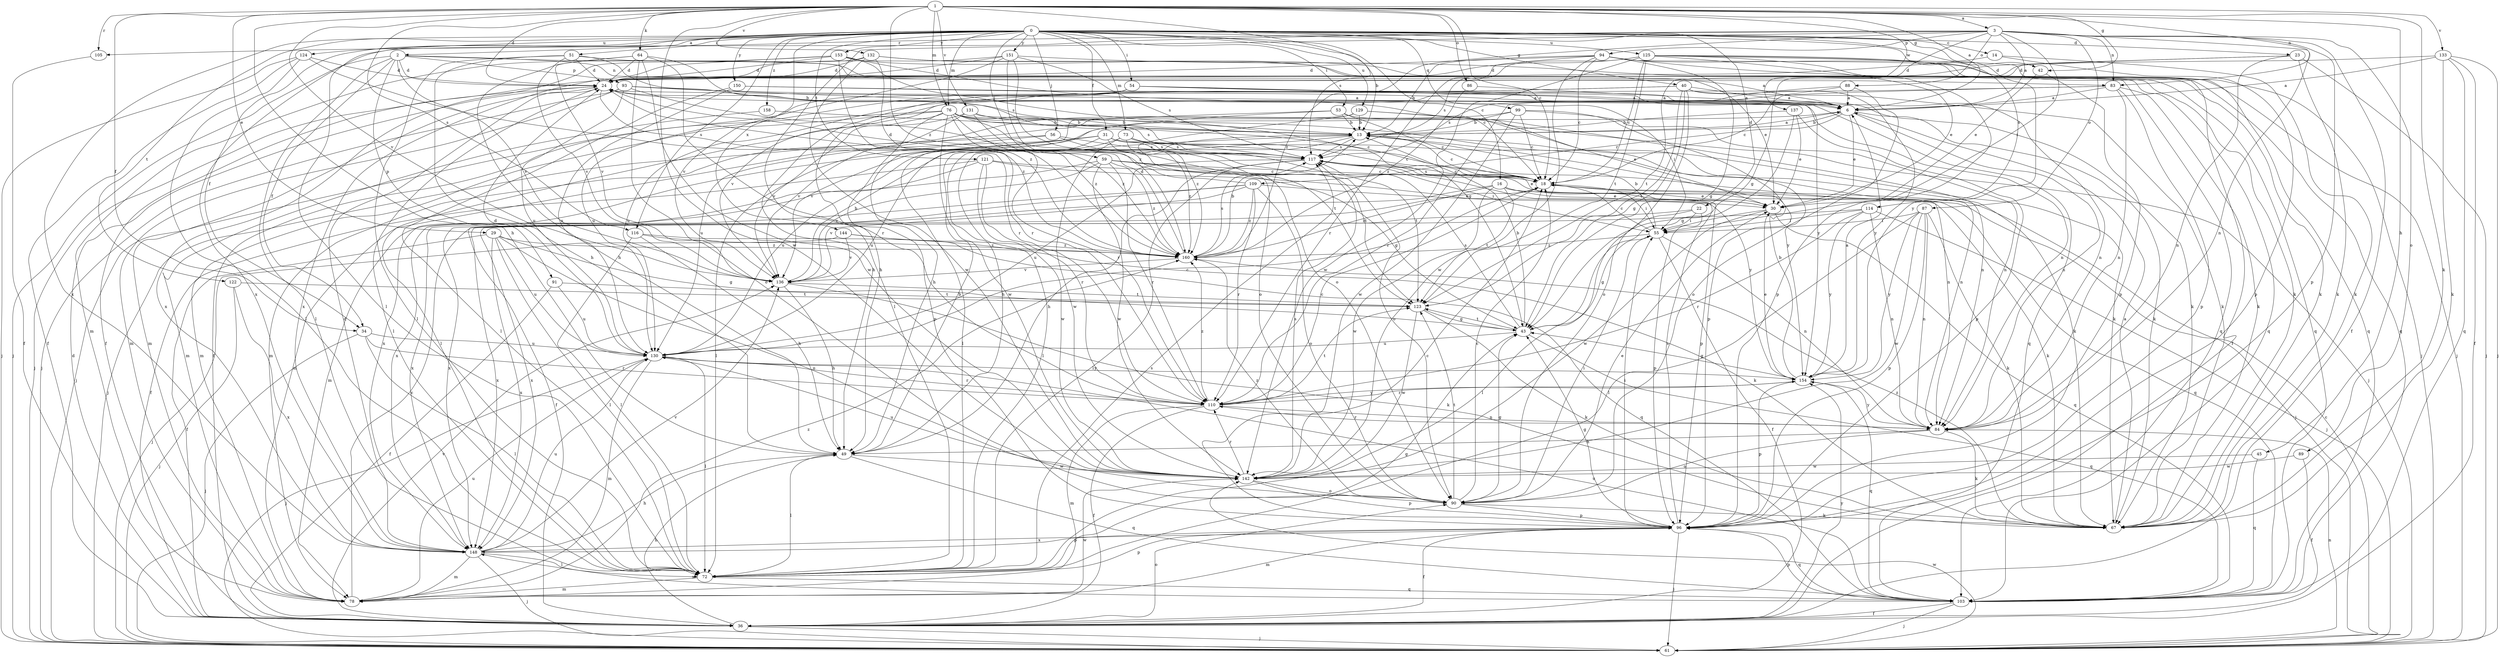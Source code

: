 strict digraph  {
0;
1;
2;
3;
6;
13;
14;
16;
18;
22;
23;
24;
29;
30;
31;
34;
36;
40;
42;
43;
45;
49;
51;
53;
54;
55;
56;
59;
61;
64;
67;
72;
73;
76;
78;
83;
84;
86;
87;
88;
89;
90;
91;
93;
94;
96;
99;
103;
105;
109;
110;
114;
116;
117;
121;
122;
123;
124;
125;
129;
130;
131;
132;
133;
136;
137;
142;
144;
148;
150;
151;
153;
154;
158;
160;
0 -> 2  [label=a];
0 -> 13  [label=b];
0 -> 14  [label=c];
0 -> 16  [label=c];
0 -> 22  [label=d];
0 -> 23  [label=d];
0 -> 31  [label=f];
0 -> 34  [label=f];
0 -> 40  [label=g];
0 -> 42  [label=g];
0 -> 51  [label=i];
0 -> 53  [label=i];
0 -> 54  [label=i];
0 -> 56  [label=j];
0 -> 59  [label=j];
0 -> 72  [label=l];
0 -> 73  [label=m];
0 -> 76  [label=m];
0 -> 99  [label=q];
0 -> 114  [label=s];
0 -> 116  [label=s];
0 -> 121  [label=t];
0 -> 122  [label=t];
0 -> 124  [label=u];
0 -> 125  [label=u];
0 -> 129  [label=u];
0 -> 144  [label=x];
0 -> 148  [label=x];
0 -> 150  [label=y];
0 -> 151  [label=y];
0 -> 153  [label=y];
0 -> 154  [label=y];
0 -> 158  [label=z];
1 -> 3  [label=a];
1 -> 6  [label=a];
1 -> 18  [label=c];
1 -> 24  [label=d];
1 -> 29  [label=e];
1 -> 34  [label=f];
1 -> 42  [label=g];
1 -> 45  [label=h];
1 -> 49  [label=h];
1 -> 64  [label=k];
1 -> 67  [label=k];
1 -> 76  [label=m];
1 -> 83  [label=n];
1 -> 86  [label=o];
1 -> 105  [label=r];
1 -> 116  [label=s];
1 -> 117  [label=s];
1 -> 131  [label=v];
1 -> 132  [label=v];
1 -> 133  [label=v];
1 -> 136  [label=v];
1 -> 137  [label=w];
1 -> 142  [label=w];
1 -> 160  [label=z];
2 -> 24  [label=d];
2 -> 34  [label=f];
2 -> 61  [label=j];
2 -> 72  [label=l];
2 -> 83  [label=n];
2 -> 91  [label=p];
2 -> 93  [label=p];
2 -> 103  [label=q];
2 -> 136  [label=v];
3 -> 6  [label=a];
3 -> 36  [label=f];
3 -> 43  [label=g];
3 -> 55  [label=i];
3 -> 72  [label=l];
3 -> 83  [label=n];
3 -> 84  [label=n];
3 -> 87  [label=o];
3 -> 88  [label=o];
3 -> 89  [label=o];
3 -> 94  [label=p];
3 -> 96  [label=p];
3 -> 105  [label=r];
3 -> 148  [label=x];
3 -> 160  [label=z];
6 -> 13  [label=b];
6 -> 30  [label=e];
6 -> 67  [label=k];
6 -> 84  [label=n];
6 -> 109  [label=r];
6 -> 136  [label=v];
13 -> 6  [label=a];
13 -> 18  [label=c];
13 -> 49  [label=h];
13 -> 67  [label=k];
13 -> 72  [label=l];
13 -> 117  [label=s];
14 -> 24  [label=d];
14 -> 67  [label=k];
14 -> 96  [label=p];
16 -> 30  [label=e];
16 -> 67  [label=k];
16 -> 103  [label=q];
16 -> 123  [label=t];
16 -> 142  [label=w];
16 -> 148  [label=x];
16 -> 160  [label=z];
18 -> 30  [label=e];
18 -> 55  [label=i];
18 -> 61  [label=j];
18 -> 117  [label=s];
22 -> 55  [label=i];
22 -> 72  [label=l];
22 -> 96  [label=p];
22 -> 148  [label=x];
23 -> 24  [label=d];
23 -> 61  [label=j];
23 -> 67  [label=k];
23 -> 84  [label=n];
23 -> 123  [label=t];
24 -> 6  [label=a];
24 -> 55  [label=i];
24 -> 61  [label=j];
24 -> 72  [label=l];
24 -> 78  [label=m];
24 -> 84  [label=n];
24 -> 160  [label=z];
29 -> 36  [label=f];
29 -> 43  [label=g];
29 -> 72  [label=l];
29 -> 90  [label=o];
29 -> 130  [label=u];
29 -> 148  [label=x];
29 -> 160  [label=z];
30 -> 55  [label=i];
30 -> 103  [label=q];
30 -> 142  [label=w];
31 -> 78  [label=m];
31 -> 84  [label=n];
31 -> 90  [label=o];
31 -> 117  [label=s];
31 -> 123  [label=t];
31 -> 130  [label=u];
31 -> 148  [label=x];
34 -> 61  [label=j];
34 -> 72  [label=l];
34 -> 110  [label=r];
34 -> 130  [label=u];
36 -> 24  [label=d];
36 -> 49  [label=h];
36 -> 61  [label=j];
36 -> 90  [label=o];
36 -> 136  [label=v];
36 -> 154  [label=y];
40 -> 6  [label=a];
40 -> 43  [label=g];
40 -> 49  [label=h];
40 -> 67  [label=k];
40 -> 90  [label=o];
40 -> 123  [label=t];
40 -> 130  [label=u];
40 -> 154  [label=y];
42 -> 30  [label=e];
42 -> 96  [label=p];
43 -> 13  [label=b];
43 -> 103  [label=q];
43 -> 117  [label=s];
43 -> 123  [label=t];
43 -> 130  [label=u];
45 -> 103  [label=q];
45 -> 142  [label=w];
49 -> 13  [label=b];
49 -> 72  [label=l];
49 -> 103  [label=q];
49 -> 142  [label=w];
51 -> 6  [label=a];
51 -> 13  [label=b];
51 -> 24  [label=d];
51 -> 49  [label=h];
51 -> 72  [label=l];
51 -> 136  [label=v];
53 -> 13  [label=b];
53 -> 18  [label=c];
53 -> 49  [label=h];
53 -> 61  [label=j];
53 -> 72  [label=l];
54 -> 6  [label=a];
54 -> 36  [label=f];
54 -> 49  [label=h];
54 -> 84  [label=n];
54 -> 130  [label=u];
54 -> 154  [label=y];
55 -> 13  [label=b];
55 -> 18  [label=c];
55 -> 36  [label=f];
55 -> 43  [label=g];
55 -> 84  [label=n];
55 -> 160  [label=z];
56 -> 61  [label=j];
56 -> 72  [label=l];
56 -> 117  [label=s];
56 -> 123  [label=t];
59 -> 18  [label=c];
59 -> 30  [label=e];
59 -> 43  [label=g];
59 -> 78  [label=m];
59 -> 110  [label=r];
59 -> 136  [label=v];
59 -> 142  [label=w];
59 -> 160  [label=z];
61 -> 18  [label=c];
61 -> 84  [label=n];
61 -> 142  [label=w];
64 -> 24  [label=d];
64 -> 49  [label=h];
64 -> 90  [label=o];
64 -> 110  [label=r];
64 -> 117  [label=s];
64 -> 136  [label=v];
64 -> 142  [label=w];
67 -> 6  [label=a];
67 -> 160  [label=z];
72 -> 43  [label=g];
72 -> 78  [label=m];
72 -> 96  [label=p];
72 -> 103  [label=q];
72 -> 117  [label=s];
73 -> 18  [label=c];
73 -> 84  [label=n];
73 -> 117  [label=s];
73 -> 130  [label=u];
73 -> 142  [label=w];
73 -> 160  [label=z];
76 -> 13  [label=b];
76 -> 18  [label=c];
76 -> 61  [label=j];
76 -> 78  [label=m];
76 -> 96  [label=p];
76 -> 110  [label=r];
76 -> 117  [label=s];
76 -> 123  [label=t];
76 -> 136  [label=v];
76 -> 142  [label=w];
76 -> 154  [label=y];
76 -> 160  [label=z];
78 -> 18  [label=c];
78 -> 130  [label=u];
78 -> 142  [label=w];
78 -> 160  [label=z];
83 -> 6  [label=a];
83 -> 18  [label=c];
83 -> 67  [label=k];
83 -> 84  [label=n];
83 -> 96  [label=p];
83 -> 136  [label=v];
84 -> 49  [label=h];
84 -> 67  [label=k];
84 -> 90  [label=o];
84 -> 110  [label=r];
84 -> 154  [label=y];
86 -> 6  [label=a];
86 -> 160  [label=z];
87 -> 55  [label=i];
87 -> 67  [label=k];
87 -> 72  [label=l];
87 -> 84  [label=n];
87 -> 96  [label=p];
87 -> 142  [label=w];
87 -> 154  [label=y];
88 -> 6  [label=a];
88 -> 90  [label=o];
88 -> 110  [label=r];
88 -> 117  [label=s];
89 -> 36  [label=f];
89 -> 142  [label=w];
90 -> 18  [label=c];
90 -> 30  [label=e];
90 -> 43  [label=g];
90 -> 55  [label=i];
90 -> 67  [label=k];
90 -> 96  [label=p];
90 -> 123  [label=t];
90 -> 160  [label=z];
91 -> 36  [label=f];
91 -> 123  [label=t];
91 -> 130  [label=u];
93 -> 6  [label=a];
93 -> 61  [label=j];
93 -> 78  [label=m];
93 -> 90  [label=o];
93 -> 103  [label=q];
93 -> 130  [label=u];
94 -> 13  [label=b];
94 -> 18  [label=c];
94 -> 24  [label=d];
94 -> 43  [label=g];
94 -> 61  [label=j];
94 -> 67  [label=k];
94 -> 103  [label=q];
94 -> 110  [label=r];
94 -> 142  [label=w];
96 -> 18  [label=c];
96 -> 36  [label=f];
96 -> 43  [label=g];
96 -> 55  [label=i];
96 -> 61  [label=j];
96 -> 78  [label=m];
96 -> 103  [label=q];
96 -> 117  [label=s];
96 -> 148  [label=x];
99 -> 13  [label=b];
99 -> 18  [label=c];
99 -> 78  [label=m];
99 -> 84  [label=n];
99 -> 96  [label=p];
99 -> 142  [label=w];
103 -> 36  [label=f];
103 -> 61  [label=j];
103 -> 96  [label=p];
103 -> 130  [label=u];
103 -> 148  [label=x];
105 -> 36  [label=f];
109 -> 24  [label=d];
109 -> 30  [label=e];
109 -> 36  [label=f];
109 -> 90  [label=o];
109 -> 110  [label=r];
109 -> 136  [label=v];
109 -> 148  [label=x];
109 -> 160  [label=z];
110 -> 18  [label=c];
110 -> 36  [label=f];
110 -> 78  [label=m];
110 -> 84  [label=n];
110 -> 123  [label=t];
110 -> 154  [label=y];
110 -> 160  [label=z];
114 -> 55  [label=i];
114 -> 61  [label=j];
114 -> 84  [label=n];
114 -> 110  [label=r];
114 -> 148  [label=x];
114 -> 154  [label=y];
116 -> 49  [label=h];
116 -> 72  [label=l];
116 -> 103  [label=q];
116 -> 160  [label=z];
117 -> 18  [label=c];
117 -> 49  [label=h];
117 -> 55  [label=i];
117 -> 72  [label=l];
117 -> 96  [label=p];
117 -> 130  [label=u];
121 -> 18  [label=c];
121 -> 36  [label=f];
121 -> 110  [label=r];
121 -> 142  [label=w];
121 -> 148  [label=x];
121 -> 154  [label=y];
122 -> 61  [label=j];
122 -> 123  [label=t];
122 -> 148  [label=x];
123 -> 43  [label=g];
123 -> 67  [label=k];
123 -> 142  [label=w];
124 -> 24  [label=d];
124 -> 36  [label=f];
124 -> 61  [label=j];
124 -> 72  [label=l];
124 -> 110  [label=r];
125 -> 18  [label=c];
125 -> 24  [label=d];
125 -> 30  [label=e];
125 -> 36  [label=f];
125 -> 61  [label=j];
125 -> 96  [label=p];
125 -> 103  [label=q];
125 -> 117  [label=s];
125 -> 123  [label=t];
125 -> 142  [label=w];
129 -> 13  [label=b];
129 -> 30  [label=e];
129 -> 84  [label=n];
129 -> 130  [label=u];
129 -> 160  [label=z];
130 -> 18  [label=c];
130 -> 24  [label=d];
130 -> 61  [label=j];
130 -> 72  [label=l];
130 -> 78  [label=m];
130 -> 110  [label=r];
130 -> 154  [label=y];
131 -> 13  [label=b];
131 -> 67  [label=k];
131 -> 72  [label=l];
131 -> 136  [label=v];
131 -> 160  [label=z];
132 -> 24  [label=d];
132 -> 30  [label=e];
132 -> 67  [label=k];
132 -> 142  [label=w];
132 -> 148  [label=x];
132 -> 160  [label=z];
133 -> 6  [label=a];
133 -> 24  [label=d];
133 -> 36  [label=f];
133 -> 61  [label=j];
133 -> 67  [label=k];
133 -> 103  [label=q];
136 -> 13  [label=b];
136 -> 49  [label=h];
136 -> 67  [label=k];
136 -> 123  [label=t];
137 -> 13  [label=b];
137 -> 30  [label=e];
137 -> 43  [label=g];
137 -> 96  [label=p];
142 -> 90  [label=o];
142 -> 96  [label=p];
142 -> 110  [label=r];
142 -> 117  [label=s];
142 -> 130  [label=u];
144 -> 61  [label=j];
144 -> 67  [label=k];
144 -> 136  [label=v];
144 -> 160  [label=z];
148 -> 24  [label=d];
148 -> 49  [label=h];
148 -> 61  [label=j];
148 -> 72  [label=l];
148 -> 78  [label=m];
148 -> 96  [label=p];
148 -> 130  [label=u];
148 -> 136  [label=v];
150 -> 6  [label=a];
150 -> 67  [label=k];
150 -> 72  [label=l];
150 -> 130  [label=u];
151 -> 24  [label=d];
151 -> 36  [label=f];
151 -> 90  [label=o];
151 -> 103  [label=q];
151 -> 117  [label=s];
151 -> 136  [label=v];
151 -> 160  [label=z];
153 -> 18  [label=c];
153 -> 24  [label=d];
153 -> 43  [label=g];
153 -> 78  [label=m];
153 -> 103  [label=q];
153 -> 110  [label=r];
153 -> 148  [label=x];
154 -> 6  [label=a];
154 -> 13  [label=b];
154 -> 30  [label=e];
154 -> 43  [label=g];
154 -> 96  [label=p];
154 -> 103  [label=q];
154 -> 110  [label=r];
158 -> 13  [label=b];
158 -> 78  [label=m];
160 -> 13  [label=b];
160 -> 24  [label=d];
160 -> 117  [label=s];
160 -> 136  [label=v];
}
